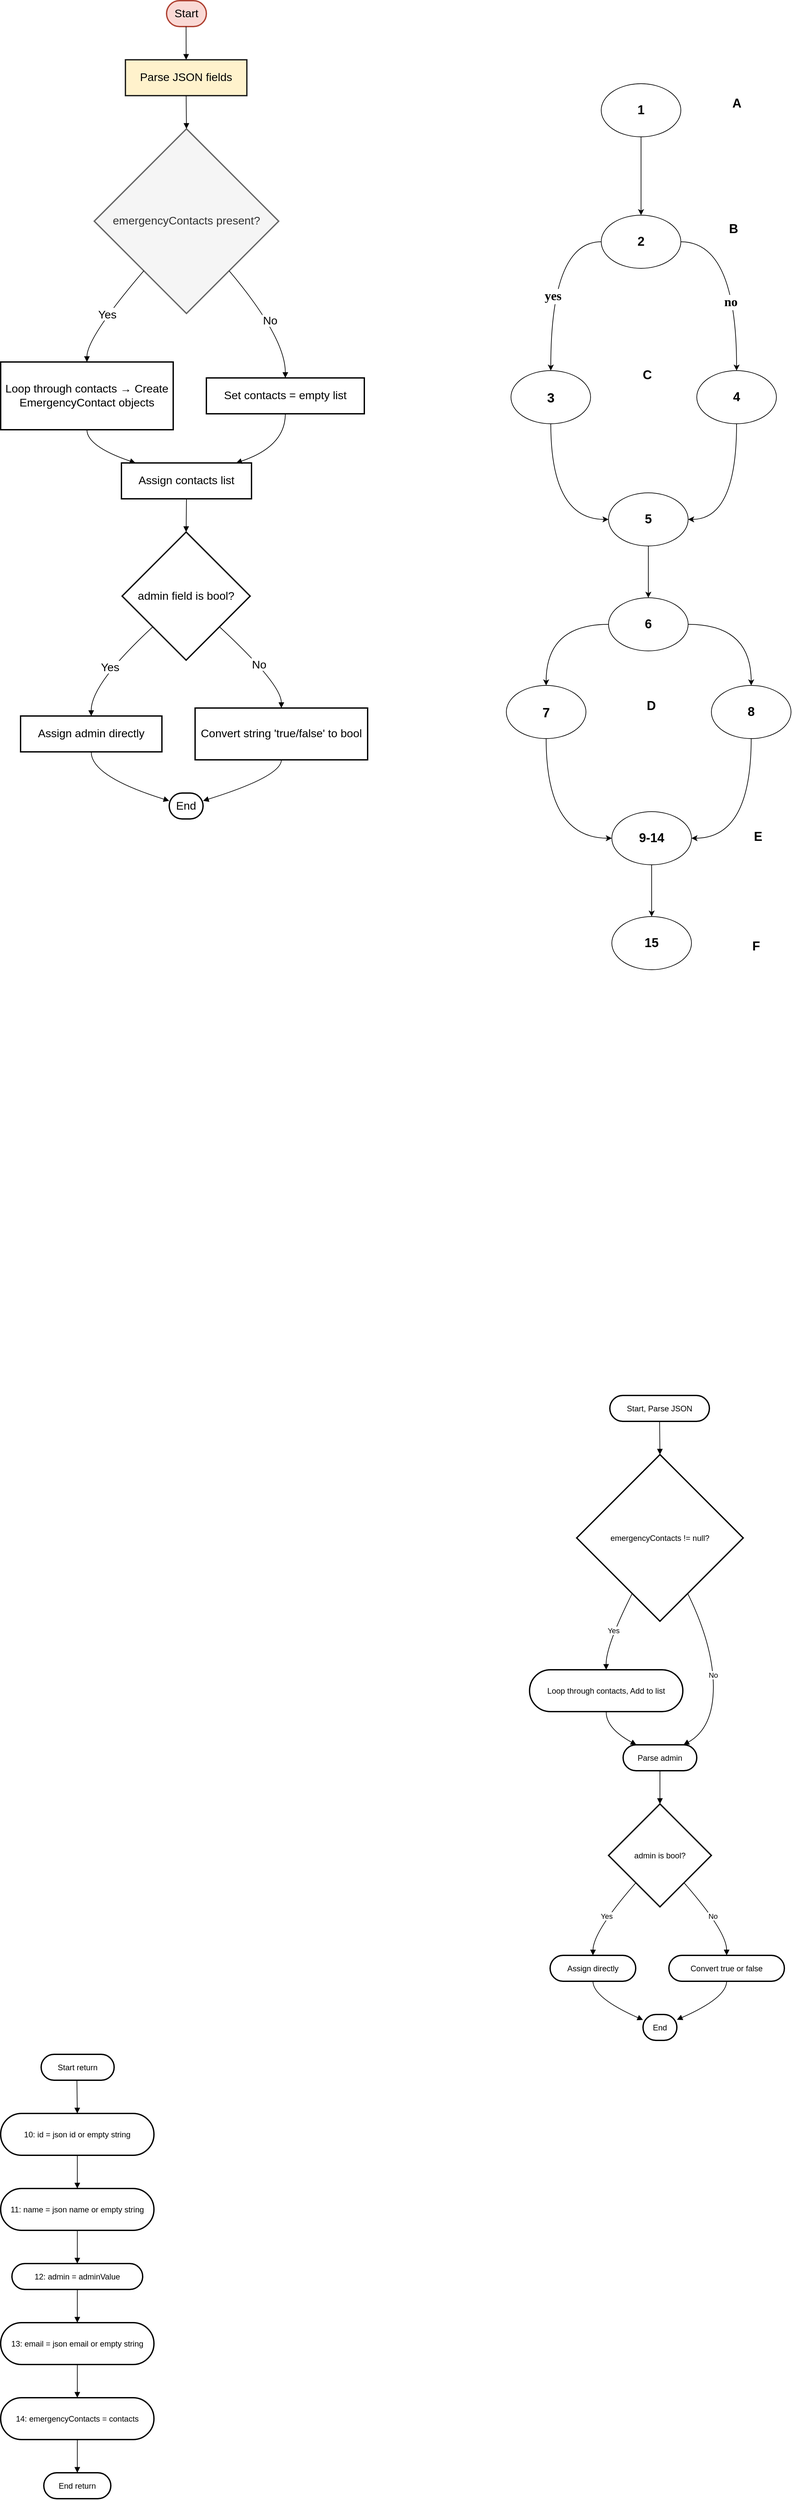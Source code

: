 <mxfile version="28.1.2">
  <diagram name="Page-1" id="5kRMEzWkfOCh0QtUAkuM">
    <mxGraphModel dx="2020" dy="1768" grid="0" gridSize="10" guides="1" tooltips="1" connect="1" arrows="1" fold="1" page="0" pageScale="1" pageWidth="1169" pageHeight="827" math="0" shadow="0">
      <root>
        <mxCell id="0" />
        <mxCell id="1" parent="0" />
        <mxCell id="aFogi0BsEwVAGJCy75Ek-1" value="Start" style="rounded=1;whiteSpace=wrap;arcSize=50;strokeWidth=2;fillColor=#fad9d5;strokeColor=#ae4132;fontSize=17;" vertex="1" parent="1">
          <mxGeometry x="270" y="20" width="60" height="39" as="geometry" />
        </mxCell>
        <mxCell id="aFogi0BsEwVAGJCy75Ek-2" value="Parse JSON fields" style="whiteSpace=wrap;strokeWidth=2;fillColor=#fff2cc;strokeColor=light-dark(#222220, #6d5100);fontSize=17;" vertex="1" parent="1">
          <mxGeometry x="208" y="109" width="183" height="54" as="geometry" />
        </mxCell>
        <mxCell id="aFogi0BsEwVAGJCy75Ek-3" value="emergencyContacts present?" style="rhombus;strokeWidth=2;whiteSpace=wrap;fillColor=#f5f5f5;fontColor=#333333;strokeColor=#666666;fontSize=17;" vertex="1" parent="1">
          <mxGeometry x="161" y="213" width="278" height="278" as="geometry" />
        </mxCell>
        <mxCell id="aFogi0BsEwVAGJCy75Ek-4" value="Loop through contacts → Create EmergencyContact objects" style="whiteSpace=wrap;strokeWidth=2;fontSize=17;" vertex="1" parent="1">
          <mxGeometry x="20" y="564" width="260" height="102" as="geometry" />
        </mxCell>
        <mxCell id="aFogi0BsEwVAGJCy75Ek-5" value="Set contacts = empty list" style="whiteSpace=wrap;strokeWidth=2;fontSize=17;" vertex="1" parent="1">
          <mxGeometry x="330" y="588" width="238" height="54" as="geometry" />
        </mxCell>
        <mxCell id="aFogi0BsEwVAGJCy75Ek-6" value="Assign contacts list" style="whiteSpace=wrap;strokeWidth=2;fontSize=17;" vertex="1" parent="1">
          <mxGeometry x="202" y="716" width="196" height="54" as="geometry" />
        </mxCell>
        <mxCell id="aFogi0BsEwVAGJCy75Ek-7" value="admin field is bool?" style="rhombus;strokeWidth=2;whiteSpace=wrap;fontSize=17;" vertex="1" parent="1">
          <mxGeometry x="203" y="820" width="193" height="193" as="geometry" />
        </mxCell>
        <mxCell id="aFogi0BsEwVAGJCy75Ek-8" value="Assign admin directly" style="whiteSpace=wrap;strokeWidth=2;fontSize=17;" vertex="1" parent="1">
          <mxGeometry x="50" y="1097" width="213" height="54" as="geometry" />
        </mxCell>
        <mxCell id="aFogi0BsEwVAGJCy75Ek-9" value="Convert string &#39;true/false&#39; to bool" style="whiteSpace=wrap;strokeWidth=2;fontSize=17;" vertex="1" parent="1">
          <mxGeometry x="313" y="1085" width="260" height="78" as="geometry" />
        </mxCell>
        <mxCell id="aFogi0BsEwVAGJCy75Ek-10" value="End" style="rounded=1;whiteSpace=wrap;arcSize=50;strokeWidth=2;fontSize=17;" vertex="1" parent="1">
          <mxGeometry x="274" y="1213" width="51" height="39" as="geometry" />
        </mxCell>
        <mxCell id="aFogi0BsEwVAGJCy75Ek-11" value="" style="curved=1;startArrow=none;endArrow=block;exitX=0.49;exitY=1;entryX=0.5;entryY=0;rounded=0;fontSize=17;" edge="1" parent="1" source="aFogi0BsEwVAGJCy75Ek-1" target="aFogi0BsEwVAGJCy75Ek-2">
          <mxGeometry relative="1" as="geometry">
            <Array as="points" />
          </mxGeometry>
        </mxCell>
        <mxCell id="aFogi0BsEwVAGJCy75Ek-12" value="" style="curved=1;startArrow=none;endArrow=block;exitX=0.5;exitY=1;entryX=0.5;entryY=0;rounded=0;fontSize=17;" edge="1" parent="1" source="aFogi0BsEwVAGJCy75Ek-2" target="aFogi0BsEwVAGJCy75Ek-3">
          <mxGeometry relative="1" as="geometry">
            <Array as="points" />
          </mxGeometry>
        </mxCell>
        <mxCell id="aFogi0BsEwVAGJCy75Ek-13" value="Yes" style="curved=1;startArrow=none;endArrow=block;exitX=0.07;exitY=1;entryX=0.5;entryY=0;rounded=0;fontSize=17;" edge="1" parent="1" source="aFogi0BsEwVAGJCy75Ek-3" target="aFogi0BsEwVAGJCy75Ek-4">
          <mxGeometry relative="1" as="geometry">
            <Array as="points">
              <mxPoint x="150" y="527" />
            </Array>
          </mxGeometry>
        </mxCell>
        <mxCell id="aFogi0BsEwVAGJCy75Ek-14" value="No" style="curved=1;startArrow=none;endArrow=block;exitX=0.93;exitY=1;entryX=0.5;entryY=-0.01;rounded=0;fontSize=17;" edge="1" parent="1" source="aFogi0BsEwVAGJCy75Ek-3" target="aFogi0BsEwVAGJCy75Ek-5">
          <mxGeometry relative="1" as="geometry">
            <Array as="points">
              <mxPoint x="449" y="527" />
            </Array>
          </mxGeometry>
        </mxCell>
        <mxCell id="aFogi0BsEwVAGJCy75Ek-15" value="" style="curved=1;startArrow=none;endArrow=block;exitX=0.5;exitY=1;entryX=0.1;entryY=-0.01;rounded=0;fontSize=17;" edge="1" parent="1" source="aFogi0BsEwVAGJCy75Ek-4" target="aFogi0BsEwVAGJCy75Ek-6">
          <mxGeometry relative="1" as="geometry">
            <Array as="points">
              <mxPoint x="150" y="691" />
            </Array>
          </mxGeometry>
        </mxCell>
        <mxCell id="aFogi0BsEwVAGJCy75Ek-16" value="" style="curved=1;startArrow=none;endArrow=block;exitX=0.5;exitY=0.99;entryX=0.89;entryY=-0.01;rounded=0;fontSize=17;" edge="1" parent="1" source="aFogi0BsEwVAGJCy75Ek-5" target="aFogi0BsEwVAGJCy75Ek-6">
          <mxGeometry relative="1" as="geometry">
            <Array as="points">
              <mxPoint x="449" y="691" />
            </Array>
          </mxGeometry>
        </mxCell>
        <mxCell id="aFogi0BsEwVAGJCy75Ek-17" value="" style="curved=1;startArrow=none;endArrow=block;exitX=0.5;exitY=0.99;entryX=0.5;entryY=0;rounded=0;fontSize=17;" edge="1" parent="1" source="aFogi0BsEwVAGJCy75Ek-6" target="aFogi0BsEwVAGJCy75Ek-7">
          <mxGeometry relative="1" as="geometry">
            <Array as="points" />
          </mxGeometry>
        </mxCell>
        <mxCell id="aFogi0BsEwVAGJCy75Ek-18" value="Yes" style="curved=1;startArrow=none;endArrow=block;exitX=0;exitY=0.96;entryX=0.5;entryY=0;rounded=0;fontSize=17;" edge="1" parent="1" source="aFogi0BsEwVAGJCy75Ek-7" target="aFogi0BsEwVAGJCy75Ek-8">
          <mxGeometry relative="1" as="geometry">
            <Array as="points">
              <mxPoint x="156" y="1049" />
            </Array>
          </mxGeometry>
        </mxCell>
        <mxCell id="aFogi0BsEwVAGJCy75Ek-19" value="No" style="curved=1;startArrow=none;endArrow=block;exitX=1;exitY=0.96;entryX=0.5;entryY=0;rounded=0;fontSize=17;" edge="1" parent="1" source="aFogi0BsEwVAGJCy75Ek-7" target="aFogi0BsEwVAGJCy75Ek-9">
          <mxGeometry relative="1" as="geometry">
            <Array as="points">
              <mxPoint x="443" y="1049" />
            </Array>
          </mxGeometry>
        </mxCell>
        <mxCell id="aFogi0BsEwVAGJCy75Ek-20" value="" style="curved=1;startArrow=none;endArrow=block;exitX=0.5;exitY=1;entryX=0;entryY=0.3;rounded=0;fontSize=17;" edge="1" parent="1" source="aFogi0BsEwVAGJCy75Ek-8" target="aFogi0BsEwVAGJCy75Ek-10">
          <mxGeometry relative="1" as="geometry">
            <Array as="points">
              <mxPoint x="156" y="1188" />
            </Array>
          </mxGeometry>
        </mxCell>
        <mxCell id="aFogi0BsEwVAGJCy75Ek-21" value="" style="curved=1;startArrow=none;endArrow=block;exitX=0.5;exitY=1;entryX=1;entryY=0.3;rounded=0;fontSize=17;" edge="1" parent="1" source="aFogi0BsEwVAGJCy75Ek-9" target="aFogi0BsEwVAGJCy75Ek-10">
          <mxGeometry relative="1" as="geometry">
            <Array as="points">
              <mxPoint x="443" y="1188" />
            </Array>
          </mxGeometry>
        </mxCell>
        <mxCell id="aFogi0BsEwVAGJCy75Ek-23" value="Start, Parse JSON" style="rounded=1;whiteSpace=wrap;arcSize=50;strokeWidth=2;" vertex="1" parent="1">
          <mxGeometry x="938" y="2120" width="150" height="39" as="geometry" />
        </mxCell>
        <mxCell id="aFogi0BsEwVAGJCy75Ek-24" value="emergencyContacts != null?" style="rhombus;strokeWidth=2;whiteSpace=wrap;" vertex="1" parent="1">
          <mxGeometry x="888" y="2209" width="251" height="251" as="geometry" />
        </mxCell>
        <mxCell id="aFogi0BsEwVAGJCy75Ek-25" value="Loop through contacts, Add to list" style="rounded=1;whiteSpace=wrap;arcSize=50;strokeWidth=2;" vertex="1" parent="1">
          <mxGeometry x="817" y="2533" width="231" height="63" as="geometry" />
        </mxCell>
        <mxCell id="aFogi0BsEwVAGJCy75Ek-26" value="Parse admin" style="rounded=1;whiteSpace=wrap;arcSize=50;strokeWidth=2;" vertex="1" parent="1">
          <mxGeometry x="958" y="2646" width="111" height="39" as="geometry" />
        </mxCell>
        <mxCell id="aFogi0BsEwVAGJCy75Ek-27" value="admin is bool?" style="rhombus;strokeWidth=2;whiteSpace=wrap;" vertex="1" parent="1">
          <mxGeometry x="936" y="2735" width="155" height="155" as="geometry" />
        </mxCell>
        <mxCell id="aFogi0BsEwVAGJCy75Ek-28" value="Assign directly" style="rounded=1;whiteSpace=wrap;arcSize=50;strokeWidth=2;" vertex="1" parent="1">
          <mxGeometry x="848" y="2963" width="129" height="39" as="geometry" />
        </mxCell>
        <mxCell id="aFogi0BsEwVAGJCy75Ek-29" value="Convert true or false" style="rounded=1;whiteSpace=wrap;arcSize=50;strokeWidth=2;" vertex="1" parent="1">
          <mxGeometry x="1027" y="2963" width="174" height="39" as="geometry" />
        </mxCell>
        <mxCell id="aFogi0BsEwVAGJCy75Ek-30" value="End" style="rounded=1;whiteSpace=wrap;arcSize=50;strokeWidth=2;" vertex="1" parent="1">
          <mxGeometry x="988" y="3052" width="51" height="39" as="geometry" />
        </mxCell>
        <mxCell id="aFogi0BsEwVAGJCy75Ek-31" value="" style="curved=1;startArrow=none;endArrow=block;exitX=0.5;exitY=1;entryX=0.5;entryY=0;rounded=0;" edge="1" parent="1" source="aFogi0BsEwVAGJCy75Ek-23" target="aFogi0BsEwVAGJCy75Ek-24">
          <mxGeometry relative="1" as="geometry">
            <Array as="points" />
          </mxGeometry>
        </mxCell>
        <mxCell id="aFogi0BsEwVAGJCy75Ek-32" value="Yes" style="curved=1;startArrow=none;endArrow=block;exitX=0.25;exitY=1;entryX=0.5;entryY=0;rounded=0;" edge="1" parent="1" source="aFogi0BsEwVAGJCy75Ek-24" target="aFogi0BsEwVAGJCy75Ek-25">
          <mxGeometry relative="1" as="geometry">
            <Array as="points">
              <mxPoint x="932" y="2497" />
            </Array>
          </mxGeometry>
        </mxCell>
        <mxCell id="aFogi0BsEwVAGJCy75Ek-33" value="" style="curved=1;startArrow=none;endArrow=block;exitX=0.5;exitY=1;entryX=0.18;entryY=0;rounded=0;" edge="1" parent="1" source="aFogi0BsEwVAGJCy75Ek-25" target="aFogi0BsEwVAGJCy75Ek-26">
          <mxGeometry relative="1" as="geometry">
            <Array as="points">
              <mxPoint x="932" y="2621" />
            </Array>
          </mxGeometry>
        </mxCell>
        <mxCell id="aFogi0BsEwVAGJCy75Ek-34" value="No" style="curved=1;startArrow=none;endArrow=block;exitX=0.75;exitY=1;entryX=0.82;entryY=0;rounded=0;" edge="1" parent="1" source="aFogi0BsEwVAGJCy75Ek-24" target="aFogi0BsEwVAGJCy75Ek-26">
          <mxGeometry relative="1" as="geometry">
            <Array as="points">
              <mxPoint x="1094" y="2497" />
              <mxPoint x="1094" y="2621" />
            </Array>
          </mxGeometry>
        </mxCell>
        <mxCell id="aFogi0BsEwVAGJCy75Ek-35" value="" style="curved=1;startArrow=none;endArrow=block;exitX=0.5;exitY=1;entryX=0.5;entryY=0;rounded=0;" edge="1" parent="1" source="aFogi0BsEwVAGJCy75Ek-26" target="aFogi0BsEwVAGJCy75Ek-27">
          <mxGeometry relative="1" as="geometry">
            <Array as="points" />
          </mxGeometry>
        </mxCell>
        <mxCell id="aFogi0BsEwVAGJCy75Ek-36" value="Yes" style="curved=1;startArrow=none;endArrow=block;exitX=0.06;exitY=1;entryX=0.5;entryY=0;rounded=0;" edge="1" parent="1" source="aFogi0BsEwVAGJCy75Ek-27" target="aFogi0BsEwVAGJCy75Ek-28">
          <mxGeometry relative="1" as="geometry">
            <Array as="points">
              <mxPoint x="913" y="2927" />
            </Array>
          </mxGeometry>
        </mxCell>
        <mxCell id="aFogi0BsEwVAGJCy75Ek-37" value="No" style="curved=1;startArrow=none;endArrow=block;exitX=0.94;exitY=1;entryX=0.5;entryY=0;rounded=0;" edge="1" parent="1" source="aFogi0BsEwVAGJCy75Ek-27" target="aFogi0BsEwVAGJCy75Ek-29">
          <mxGeometry relative="1" as="geometry">
            <Array as="points">
              <mxPoint x="1114" y="2927" />
            </Array>
          </mxGeometry>
        </mxCell>
        <mxCell id="aFogi0BsEwVAGJCy75Ek-38" value="" style="curved=1;startArrow=none;endArrow=block;exitX=0.5;exitY=1;entryX=0;entryY=0.21;rounded=0;" edge="1" parent="1" source="aFogi0BsEwVAGJCy75Ek-28" target="aFogi0BsEwVAGJCy75Ek-30">
          <mxGeometry relative="1" as="geometry">
            <Array as="points">
              <mxPoint x="913" y="3027" />
            </Array>
          </mxGeometry>
        </mxCell>
        <mxCell id="aFogi0BsEwVAGJCy75Ek-39" value="" style="curved=1;startArrow=none;endArrow=block;exitX=0.5;exitY=1;entryX=0.99;entryY=0.21;rounded=0;" edge="1" parent="1" source="aFogi0BsEwVAGJCy75Ek-29" target="aFogi0BsEwVAGJCy75Ek-30">
          <mxGeometry relative="1" as="geometry">
            <Array as="points">
              <mxPoint x="1114" y="3027" />
            </Array>
          </mxGeometry>
        </mxCell>
        <mxCell id="aFogi0BsEwVAGJCy75Ek-48" style="edgeStyle=orthogonalEdgeStyle;rounded=0;orthogonalLoop=1;jettySize=auto;html=1;fontSize=19;fontStyle=1" edge="1" parent="1" source="aFogi0BsEwVAGJCy75Ek-41" target="aFogi0BsEwVAGJCy75Ek-42">
          <mxGeometry relative="1" as="geometry" />
        </mxCell>
        <mxCell id="aFogi0BsEwVAGJCy75Ek-41" value="1" style="ellipse;whiteSpace=wrap;html=1;fontSize=19;fontStyle=1" vertex="1" parent="1">
          <mxGeometry x="925" y="145" width="120" height="80" as="geometry" />
        </mxCell>
        <mxCell id="aFogi0BsEwVAGJCy75Ek-51" style="edgeStyle=orthogonalEdgeStyle;rounded=0;orthogonalLoop=1;jettySize=auto;html=1;exitX=0;exitY=0.5;exitDx=0;exitDy=0;curved=1;fontSize=19;fontStyle=1" edge="1" parent="1" source="aFogi0BsEwVAGJCy75Ek-42" target="aFogi0BsEwVAGJCy75Ek-43">
          <mxGeometry relative="1" as="geometry" />
        </mxCell>
        <mxCell id="aFogi0BsEwVAGJCy75Ek-67" value="yes" style="edgeLabel;html=1;align=center;verticalAlign=middle;resizable=0;points=[];fontSize=19;fontStyle=1;fontFamily=Verdana;" vertex="1" connectable="0" parent="aFogi0BsEwVAGJCy75Ek-51">
          <mxGeometry x="0.172" y="3" relative="1" as="geometry">
            <mxPoint as="offset" />
          </mxGeometry>
        </mxCell>
        <mxCell id="aFogi0BsEwVAGJCy75Ek-52" style="edgeStyle=orthogonalEdgeStyle;rounded=0;orthogonalLoop=1;jettySize=auto;html=1;exitX=1;exitY=0.5;exitDx=0;exitDy=0;curved=1;fontSize=19;fontStyle=1" edge="1" parent="1" source="aFogi0BsEwVAGJCy75Ek-42" target="aFogi0BsEwVAGJCy75Ek-49">
          <mxGeometry relative="1" as="geometry" />
        </mxCell>
        <mxCell id="aFogi0BsEwVAGJCy75Ek-68" value="no" style="edgeLabel;html=1;align=center;verticalAlign=middle;resizable=0;points=[];fontSize=19;fontStyle=1;fontFamily=Verdana;" vertex="1" connectable="0" parent="aFogi0BsEwVAGJCy75Ek-52">
          <mxGeometry x="0.253" y="-15" relative="1" as="geometry">
            <mxPoint x="6" y="1" as="offset" />
          </mxGeometry>
        </mxCell>
        <mxCell id="aFogi0BsEwVAGJCy75Ek-42" value="2" style="ellipse;whiteSpace=wrap;html=1;fontSize=19;fontStyle=1" vertex="1" parent="1">
          <mxGeometry x="925" y="343" width="120" height="80" as="geometry" />
        </mxCell>
        <mxCell id="aFogi0BsEwVAGJCy75Ek-53" style="edgeStyle=orthogonalEdgeStyle;rounded=0;orthogonalLoop=1;jettySize=auto;html=1;entryX=0;entryY=0.5;entryDx=0;entryDy=0;curved=1;exitX=0.5;exitY=1;exitDx=0;exitDy=0;fontSize=19;fontStyle=1" edge="1" parent="1" source="aFogi0BsEwVAGJCy75Ek-43" target="aFogi0BsEwVAGJCy75Ek-50">
          <mxGeometry relative="1" as="geometry" />
        </mxCell>
        <mxCell id="aFogi0BsEwVAGJCy75Ek-43" value="3" style="ellipse;whiteSpace=wrap;html=1;fontSize=20;fontStyle=1" vertex="1" parent="1">
          <mxGeometry x="789" y="577" width="120" height="80" as="geometry" />
        </mxCell>
        <mxCell id="aFogi0BsEwVAGJCy75Ek-54" style="edgeStyle=orthogonalEdgeStyle;rounded=0;orthogonalLoop=1;jettySize=auto;html=1;entryX=1;entryY=0.5;entryDx=0;entryDy=0;curved=1;exitX=0.5;exitY=1;exitDx=0;exitDy=0;fontSize=19;fontStyle=1" edge="1" parent="1" source="aFogi0BsEwVAGJCy75Ek-49" target="aFogi0BsEwVAGJCy75Ek-50">
          <mxGeometry relative="1" as="geometry" />
        </mxCell>
        <mxCell id="aFogi0BsEwVAGJCy75Ek-49" value="4" style="ellipse;whiteSpace=wrap;html=1;fontSize=19;fontStyle=1" vertex="1" parent="1">
          <mxGeometry x="1069" y="577" width="120" height="80" as="geometry" />
        </mxCell>
        <mxCell id="aFogi0BsEwVAGJCy75Ek-64" style="edgeStyle=orthogonalEdgeStyle;rounded=0;orthogonalLoop=1;jettySize=auto;html=1;fontSize=19;fontStyle=1" edge="1" parent="1" source="aFogi0BsEwVAGJCy75Ek-50" target="aFogi0BsEwVAGJCy75Ek-63">
          <mxGeometry relative="1" as="geometry" />
        </mxCell>
        <mxCell id="aFogi0BsEwVAGJCy75Ek-50" value="5" style="ellipse;whiteSpace=wrap;html=1;fontSize=19;fontStyle=1" vertex="1" parent="1">
          <mxGeometry x="936" y="761" width="120" height="80" as="geometry" />
        </mxCell>
        <mxCell id="aFogi0BsEwVAGJCy75Ek-83" style="edgeStyle=orthogonalEdgeStyle;rounded=0;orthogonalLoop=1;jettySize=auto;html=1;entryX=0.5;entryY=0;entryDx=0;entryDy=0;fontSize=19;fontStyle=1" edge="1" parent="1" source="aFogi0BsEwVAGJCy75Ek-56" target="aFogi0BsEwVAGJCy75Ek-82">
          <mxGeometry relative="1" as="geometry" />
        </mxCell>
        <mxCell id="aFogi0BsEwVAGJCy75Ek-56" value="9-14" style="ellipse;whiteSpace=wrap;html=1;fontSize=19;fontStyle=1" vertex="1" parent="1">
          <mxGeometry x="941" y="1241" width="120" height="80" as="geometry" />
        </mxCell>
        <mxCell id="aFogi0BsEwVAGJCy75Ek-62" style="edgeStyle=orthogonalEdgeStyle;rounded=0;orthogonalLoop=1;jettySize=auto;html=1;exitX=0.5;exitY=1;exitDx=0;exitDy=0;entryX=1;entryY=0.5;entryDx=0;entryDy=0;curved=1;fontSize=19;fontStyle=1" edge="1" parent="1" source="aFogi0BsEwVAGJCy75Ek-57" target="aFogi0BsEwVAGJCy75Ek-56">
          <mxGeometry relative="1" as="geometry" />
        </mxCell>
        <mxCell id="aFogi0BsEwVAGJCy75Ek-57" value="8" style="ellipse;whiteSpace=wrap;html=1;fontSize=19;fontStyle=1" vertex="1" parent="1">
          <mxGeometry x="1091" y="1051" width="120" height="80" as="geometry" />
        </mxCell>
        <mxCell id="aFogi0BsEwVAGJCy75Ek-61" style="edgeStyle=orthogonalEdgeStyle;rounded=0;orthogonalLoop=1;jettySize=auto;html=1;exitX=0.5;exitY=1;exitDx=0;exitDy=0;entryX=0;entryY=0.5;entryDx=0;entryDy=0;curved=1;fontSize=19;fontStyle=1" edge="1" parent="1" source="aFogi0BsEwVAGJCy75Ek-58" target="aFogi0BsEwVAGJCy75Ek-56">
          <mxGeometry relative="1" as="geometry" />
        </mxCell>
        <mxCell id="aFogi0BsEwVAGJCy75Ek-58" value="7" style="ellipse;whiteSpace=wrap;html=1;fontSize=20;fontStyle=1" vertex="1" parent="1">
          <mxGeometry x="782" y="1051" width="120" height="80" as="geometry" />
        </mxCell>
        <mxCell id="aFogi0BsEwVAGJCy75Ek-65" style="edgeStyle=orthogonalEdgeStyle;rounded=0;orthogonalLoop=1;jettySize=auto;html=1;exitX=0;exitY=0.5;exitDx=0;exitDy=0;curved=1;fontSize=19;fontStyle=1" edge="1" parent="1" source="aFogi0BsEwVAGJCy75Ek-63" target="aFogi0BsEwVAGJCy75Ek-58">
          <mxGeometry relative="1" as="geometry" />
        </mxCell>
        <mxCell id="aFogi0BsEwVAGJCy75Ek-66" style="edgeStyle=orthogonalEdgeStyle;rounded=0;orthogonalLoop=1;jettySize=auto;html=1;exitX=1;exitY=0.5;exitDx=0;exitDy=0;curved=1;fontSize=19;fontStyle=1" edge="1" parent="1" source="aFogi0BsEwVAGJCy75Ek-63" target="aFogi0BsEwVAGJCy75Ek-57">
          <mxGeometry relative="1" as="geometry" />
        </mxCell>
        <mxCell id="aFogi0BsEwVAGJCy75Ek-63" value="6" style="ellipse;whiteSpace=wrap;html=1;fontSize=19;fontStyle=1" vertex="1" parent="1">
          <mxGeometry x="936" y="919" width="120" height="80" as="geometry" />
        </mxCell>
        <mxCell id="aFogi0BsEwVAGJCy75Ek-69" value="Start return" style="rounded=1;whiteSpace=wrap;arcSize=50;strokeWidth=2;" vertex="1" parent="1">
          <mxGeometry x="81" y="3112" width="110" height="39" as="geometry" />
        </mxCell>
        <mxCell id="aFogi0BsEwVAGJCy75Ek-70" value="10: id = json id or empty string" style="rounded=1;whiteSpace=wrap;arcSize=50;strokeWidth=2;" vertex="1" parent="1">
          <mxGeometry x="20" y="3201" width="231" height="63" as="geometry" />
        </mxCell>
        <mxCell id="aFogi0BsEwVAGJCy75Ek-71" value="11: name = json name or empty string" style="rounded=1;whiteSpace=wrap;arcSize=50;strokeWidth=2;" vertex="1" parent="1">
          <mxGeometry x="20" y="3314" width="231" height="63" as="geometry" />
        </mxCell>
        <mxCell id="aFogi0BsEwVAGJCy75Ek-72" value="12: admin = adminValue" style="rounded=1;whiteSpace=wrap;arcSize=50;strokeWidth=2;" vertex="1" parent="1">
          <mxGeometry x="37" y="3427" width="197" height="39" as="geometry" />
        </mxCell>
        <mxCell id="aFogi0BsEwVAGJCy75Ek-73" value="13: email = json email or empty string" style="rounded=1;whiteSpace=wrap;arcSize=50;strokeWidth=2;" vertex="1" parent="1">
          <mxGeometry x="20" y="3516" width="231" height="63" as="geometry" />
        </mxCell>
        <mxCell id="aFogi0BsEwVAGJCy75Ek-74" value="14: emergencyContacts = contacts" style="rounded=1;whiteSpace=wrap;arcSize=50;strokeWidth=2;" vertex="1" parent="1">
          <mxGeometry x="20" y="3629" width="231" height="63" as="geometry" />
        </mxCell>
        <mxCell id="aFogi0BsEwVAGJCy75Ek-75" value="End return" style="rounded=1;whiteSpace=wrap;arcSize=50;strokeWidth=2;" vertex="1" parent="1">
          <mxGeometry x="85" y="3742" width="101" height="39" as="geometry" />
        </mxCell>
        <mxCell id="aFogi0BsEwVAGJCy75Ek-76" value="" style="curved=1;startArrow=none;endArrow=block;exitX=0.49;exitY=1;entryX=0.5;entryY=0;rounded=0;" edge="1" parent="1" source="aFogi0BsEwVAGJCy75Ek-69" target="aFogi0BsEwVAGJCy75Ek-70">
          <mxGeometry relative="1" as="geometry">
            <Array as="points" />
          </mxGeometry>
        </mxCell>
        <mxCell id="aFogi0BsEwVAGJCy75Ek-77" value="" style="curved=1;startArrow=none;endArrow=block;exitX=0.5;exitY=1;entryX=0.5;entryY=0;rounded=0;" edge="1" parent="1" source="aFogi0BsEwVAGJCy75Ek-70" target="aFogi0BsEwVAGJCy75Ek-71">
          <mxGeometry relative="1" as="geometry">
            <Array as="points" />
          </mxGeometry>
        </mxCell>
        <mxCell id="aFogi0BsEwVAGJCy75Ek-78" value="" style="curved=1;startArrow=none;endArrow=block;exitX=0.5;exitY=1;entryX=0.5;entryY=0;rounded=0;" edge="1" parent="1" source="aFogi0BsEwVAGJCy75Ek-71" target="aFogi0BsEwVAGJCy75Ek-72">
          <mxGeometry relative="1" as="geometry">
            <Array as="points" />
          </mxGeometry>
        </mxCell>
        <mxCell id="aFogi0BsEwVAGJCy75Ek-79" value="" style="curved=1;startArrow=none;endArrow=block;exitX=0.5;exitY=1;entryX=0.5;entryY=0;rounded=0;" edge="1" parent="1" source="aFogi0BsEwVAGJCy75Ek-72" target="aFogi0BsEwVAGJCy75Ek-73">
          <mxGeometry relative="1" as="geometry">
            <Array as="points" />
          </mxGeometry>
        </mxCell>
        <mxCell id="aFogi0BsEwVAGJCy75Ek-80" value="" style="curved=1;startArrow=none;endArrow=block;exitX=0.5;exitY=1;entryX=0.5;entryY=0;rounded=0;" edge="1" parent="1" source="aFogi0BsEwVAGJCy75Ek-73" target="aFogi0BsEwVAGJCy75Ek-74">
          <mxGeometry relative="1" as="geometry">
            <Array as="points" />
          </mxGeometry>
        </mxCell>
        <mxCell id="aFogi0BsEwVAGJCy75Ek-81" value="" style="curved=1;startArrow=none;endArrow=block;exitX=0.5;exitY=1;entryX=0.5;entryY=0;rounded=0;" edge="1" parent="1" source="aFogi0BsEwVAGJCy75Ek-74" target="aFogi0BsEwVAGJCy75Ek-75">
          <mxGeometry relative="1" as="geometry">
            <Array as="points" />
          </mxGeometry>
        </mxCell>
        <mxCell id="aFogi0BsEwVAGJCy75Ek-82" value="15" style="ellipse;whiteSpace=wrap;html=1;fontSize=19;fontStyle=1" vertex="1" parent="1">
          <mxGeometry x="941" y="1399" width="120" height="80" as="geometry" />
        </mxCell>
        <mxCell id="aFogi0BsEwVAGJCy75Ek-84" value="A" style="text;html=1;align=center;verticalAlign=middle;resizable=0;points=[];autosize=1;strokeColor=none;fillColor=none;fontSize=19;fontStyle=1" vertex="1" parent="1">
          <mxGeometry x="1113.5" y="157" width="31" height="35" as="geometry" />
        </mxCell>
        <mxCell id="aFogi0BsEwVAGJCy75Ek-85" value="B" style="text;html=1;align=center;verticalAlign=middle;resizable=0;points=[];autosize=1;strokeColor=none;fillColor=none;fontSize=19;fontStyle=1" vertex="1" parent="1">
          <mxGeometry x="1108" y="346" width="31" height="35" as="geometry" />
        </mxCell>
        <mxCell id="aFogi0BsEwVAGJCy75Ek-86" value="C" style="text;html=1;align=center;verticalAlign=middle;resizable=0;points=[];autosize=1;strokeColor=none;fillColor=none;fontSize=19;fontStyle=1" vertex="1" parent="1">
          <mxGeometry x="978" y="566" width="32" height="35" as="geometry" />
        </mxCell>
        <mxCell id="aFogi0BsEwVAGJCy75Ek-87" value="D" style="text;html=1;align=center;verticalAlign=middle;resizable=0;points=[];autosize=1;strokeColor=none;fillColor=none;fontSize=19;fontStyle=1" vertex="1" parent="1">
          <mxGeometry x="983.5" y="1064" width="32" height="35" as="geometry" />
        </mxCell>
        <mxCell id="aFogi0BsEwVAGJCy75Ek-88" value="E" style="text;html=1;align=center;verticalAlign=middle;resizable=0;points=[];autosize=1;strokeColor=none;fillColor=none;fontSize=19;fontStyle=1" vertex="1" parent="1">
          <mxGeometry x="1145" y="1261" width="31" height="35" as="geometry" />
        </mxCell>
        <mxCell id="aFogi0BsEwVAGJCy75Ek-89" value="F" style="text;html=1;align=center;verticalAlign=middle;resizable=0;points=[];autosize=1;strokeColor=none;fillColor=none;fontSize=19;fontStyle=1" vertex="1" parent="1">
          <mxGeometry x="1142.5" y="1426" width="30" height="35" as="geometry" />
        </mxCell>
      </root>
    </mxGraphModel>
  </diagram>
</mxfile>
